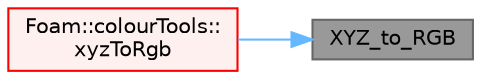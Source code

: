 digraph "XYZ_to_RGB"
{
 // LATEX_PDF_SIZE
  bgcolor="transparent";
  edge [fontname=Helvetica,fontsize=10,labelfontname=Helvetica,labelfontsize=10];
  node [fontname=Helvetica,fontsize=10,shape=box,height=0.2,width=0.4];
  rankdir="RL";
  Node1 [id="Node000001",label="XYZ_to_RGB",height=0.2,width=0.4,color="gray40", fillcolor="grey60", style="filled", fontcolor="black",tooltip=" "];
  Node1 -> Node2 [id="edge1_Node000001_Node000002",dir="back",color="steelblue1",style="solid",tooltip=" "];
  Node2 [id="Node000002",label="Foam::colourTools::\lxyzToRgb",height=0.2,width=0.4,color="red", fillcolor="#FFF0F0", style="filled",URL="$namespaceFoam_1_1colourTools.html#a5c7826972e82dac0761094f533d0f921",tooltip=" "];
}
